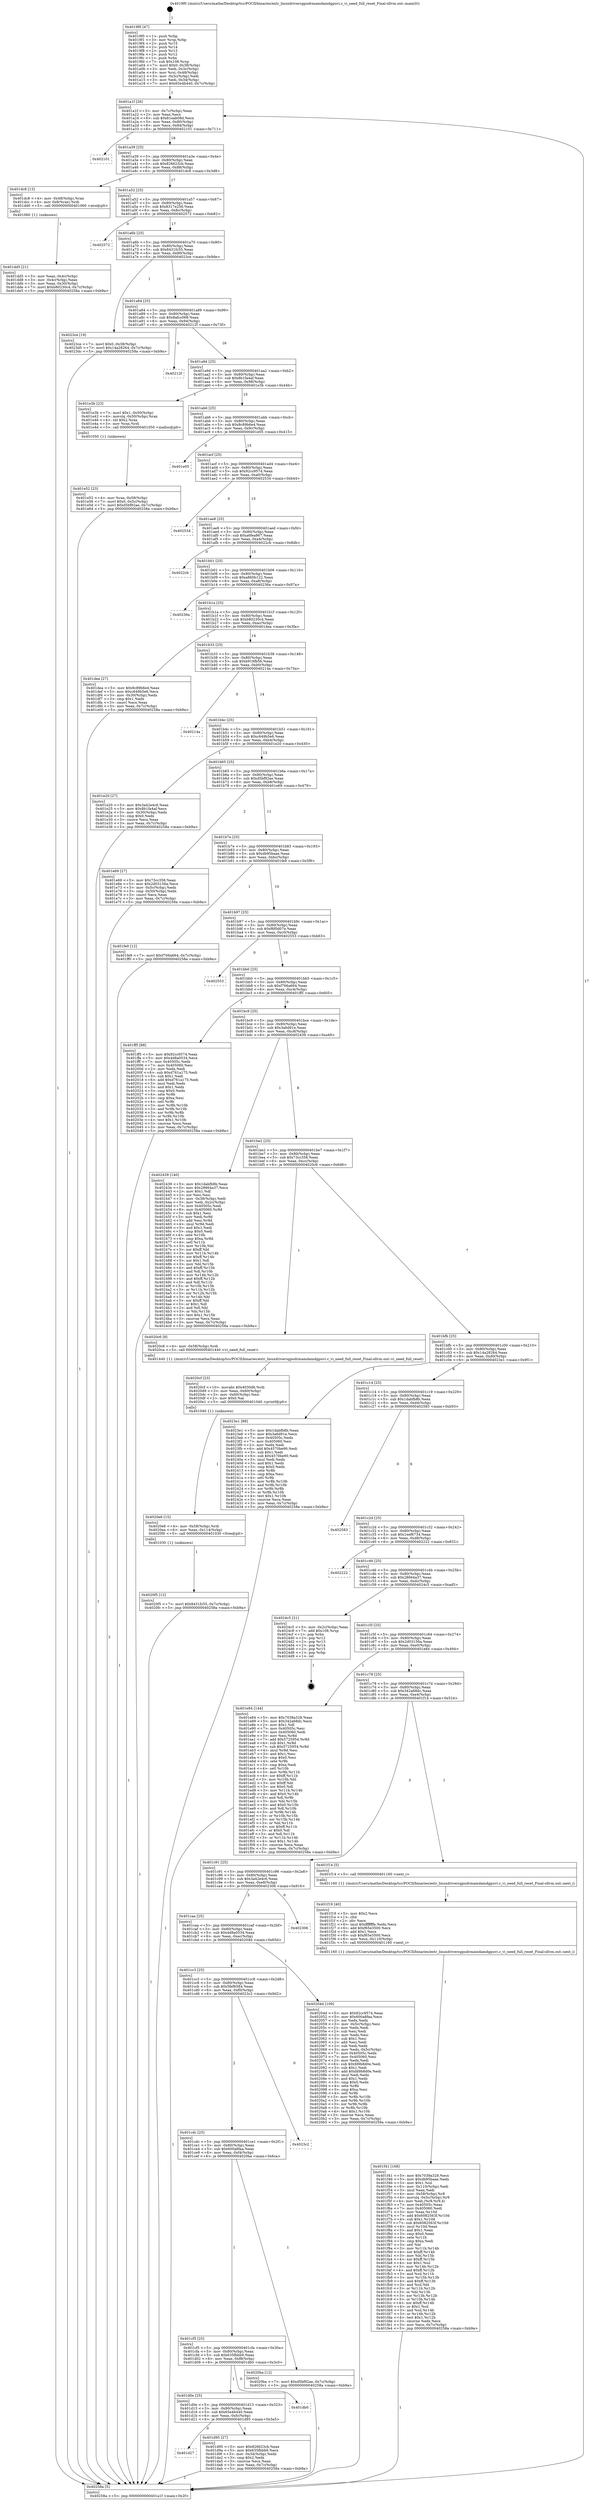 digraph "0x4019f0" {
  label = "0x4019f0 (/mnt/c/Users/mathe/Desktop/tcc/POCII/binaries/extr_linuxdriversgpudrmamdamdgpuvi.c_vi_need_full_reset_Final-ollvm.out::main(0))"
  labelloc = "t"
  node[shape=record]

  Entry [label="",width=0.3,height=0.3,shape=circle,fillcolor=black,style=filled]
  "0x401a1f" [label="{
     0x401a1f [26]\l
     | [instrs]\l
     &nbsp;&nbsp;0x401a1f \<+3\>: mov -0x7c(%rbp),%eax\l
     &nbsp;&nbsp;0x401a22 \<+2\>: mov %eax,%ecx\l
     &nbsp;&nbsp;0x401a24 \<+6\>: sub $0x81eab08d,%ecx\l
     &nbsp;&nbsp;0x401a2a \<+3\>: mov %eax,-0x80(%rbp)\l
     &nbsp;&nbsp;0x401a2d \<+6\>: mov %ecx,-0x84(%rbp)\l
     &nbsp;&nbsp;0x401a33 \<+6\>: je 0000000000402101 \<main+0x711\>\l
  }"]
  "0x402101" [label="{
     0x402101\l
  }", style=dashed]
  "0x401a39" [label="{
     0x401a39 [25]\l
     | [instrs]\l
     &nbsp;&nbsp;0x401a39 \<+5\>: jmp 0000000000401a3e \<main+0x4e\>\l
     &nbsp;&nbsp;0x401a3e \<+3\>: mov -0x80(%rbp),%eax\l
     &nbsp;&nbsp;0x401a41 \<+5\>: sub $0x826623cb,%eax\l
     &nbsp;&nbsp;0x401a46 \<+6\>: mov %eax,-0x88(%rbp)\l
     &nbsp;&nbsp;0x401a4c \<+6\>: je 0000000000401dc8 \<main+0x3d8\>\l
  }"]
  Exit [label="",width=0.3,height=0.3,shape=circle,fillcolor=black,style=filled,peripheries=2]
  "0x401dc8" [label="{
     0x401dc8 [13]\l
     | [instrs]\l
     &nbsp;&nbsp;0x401dc8 \<+4\>: mov -0x48(%rbp),%rax\l
     &nbsp;&nbsp;0x401dcc \<+4\>: mov 0x8(%rax),%rdi\l
     &nbsp;&nbsp;0x401dd0 \<+5\>: call 0000000000401060 \<atoi@plt\>\l
     | [calls]\l
     &nbsp;&nbsp;0x401060 \{1\} (unknown)\l
  }"]
  "0x401a52" [label="{
     0x401a52 [25]\l
     | [instrs]\l
     &nbsp;&nbsp;0x401a52 \<+5\>: jmp 0000000000401a57 \<main+0x67\>\l
     &nbsp;&nbsp;0x401a57 \<+3\>: mov -0x80(%rbp),%eax\l
     &nbsp;&nbsp;0x401a5a \<+5\>: sub $0x8317e256,%eax\l
     &nbsp;&nbsp;0x401a5f \<+6\>: mov %eax,-0x8c(%rbp)\l
     &nbsp;&nbsp;0x401a65 \<+6\>: je 0000000000402572 \<main+0xb82\>\l
  }"]
  "0x4020f5" [label="{
     0x4020f5 [12]\l
     | [instrs]\l
     &nbsp;&nbsp;0x4020f5 \<+7\>: movl $0x8431fc55,-0x7c(%rbp)\l
     &nbsp;&nbsp;0x4020fc \<+5\>: jmp 000000000040258a \<main+0xb9a\>\l
  }"]
  "0x402572" [label="{
     0x402572\l
  }", style=dashed]
  "0x401a6b" [label="{
     0x401a6b [25]\l
     | [instrs]\l
     &nbsp;&nbsp;0x401a6b \<+5\>: jmp 0000000000401a70 \<main+0x80\>\l
     &nbsp;&nbsp;0x401a70 \<+3\>: mov -0x80(%rbp),%eax\l
     &nbsp;&nbsp;0x401a73 \<+5\>: sub $0x8431fc55,%eax\l
     &nbsp;&nbsp;0x401a78 \<+6\>: mov %eax,-0x90(%rbp)\l
     &nbsp;&nbsp;0x401a7e \<+6\>: je 00000000004023ce \<main+0x9de\>\l
  }"]
  "0x4020e6" [label="{
     0x4020e6 [15]\l
     | [instrs]\l
     &nbsp;&nbsp;0x4020e6 \<+4\>: mov -0x58(%rbp),%rdi\l
     &nbsp;&nbsp;0x4020ea \<+6\>: mov %eax,-0x114(%rbp)\l
     &nbsp;&nbsp;0x4020f0 \<+5\>: call 0000000000401030 \<free@plt\>\l
     | [calls]\l
     &nbsp;&nbsp;0x401030 \{1\} (unknown)\l
  }"]
  "0x4023ce" [label="{
     0x4023ce [19]\l
     | [instrs]\l
     &nbsp;&nbsp;0x4023ce \<+7\>: movl $0x0,-0x38(%rbp)\l
     &nbsp;&nbsp;0x4023d5 \<+7\>: movl $0x14a28264,-0x7c(%rbp)\l
     &nbsp;&nbsp;0x4023dc \<+5\>: jmp 000000000040258a \<main+0xb9a\>\l
  }"]
  "0x401a84" [label="{
     0x401a84 [25]\l
     | [instrs]\l
     &nbsp;&nbsp;0x401a84 \<+5\>: jmp 0000000000401a89 \<main+0x99\>\l
     &nbsp;&nbsp;0x401a89 \<+3\>: mov -0x80(%rbp),%eax\l
     &nbsp;&nbsp;0x401a8c \<+5\>: sub $0x8afcc068,%eax\l
     &nbsp;&nbsp;0x401a91 \<+6\>: mov %eax,-0x94(%rbp)\l
     &nbsp;&nbsp;0x401a97 \<+6\>: je 000000000040212f \<main+0x73f\>\l
  }"]
  "0x4020cf" [label="{
     0x4020cf [23]\l
     | [instrs]\l
     &nbsp;&nbsp;0x4020cf \<+10\>: movabs $0x4030d6,%rdi\l
     &nbsp;&nbsp;0x4020d9 \<+3\>: mov %eax,-0x60(%rbp)\l
     &nbsp;&nbsp;0x4020dc \<+3\>: mov -0x60(%rbp),%esi\l
     &nbsp;&nbsp;0x4020df \<+2\>: mov $0x0,%al\l
     &nbsp;&nbsp;0x4020e1 \<+5\>: call 0000000000401040 \<printf@plt\>\l
     | [calls]\l
     &nbsp;&nbsp;0x401040 \{1\} (unknown)\l
  }"]
  "0x40212f" [label="{
     0x40212f\l
  }", style=dashed]
  "0x401a9d" [label="{
     0x401a9d [25]\l
     | [instrs]\l
     &nbsp;&nbsp;0x401a9d \<+5\>: jmp 0000000000401aa2 \<main+0xb2\>\l
     &nbsp;&nbsp;0x401aa2 \<+3\>: mov -0x80(%rbp),%eax\l
     &nbsp;&nbsp;0x401aa5 \<+5\>: sub $0x8b1fa4af,%eax\l
     &nbsp;&nbsp;0x401aaa \<+6\>: mov %eax,-0x98(%rbp)\l
     &nbsp;&nbsp;0x401ab0 \<+6\>: je 0000000000401e3b \<main+0x44b\>\l
  }"]
  "0x401f41" [label="{
     0x401f41 [168]\l
     | [instrs]\l
     &nbsp;&nbsp;0x401f41 \<+5\>: mov $0x7038a328,%ecx\l
     &nbsp;&nbsp;0x401f46 \<+5\>: mov $0xdb95baae,%edx\l
     &nbsp;&nbsp;0x401f4b \<+3\>: mov $0x1,%sil\l
     &nbsp;&nbsp;0x401f4e \<+6\>: mov -0x110(%rbp),%edi\l
     &nbsp;&nbsp;0x401f54 \<+3\>: imul %eax,%edi\l
     &nbsp;&nbsp;0x401f57 \<+4\>: mov -0x58(%rbp),%r8\l
     &nbsp;&nbsp;0x401f5b \<+4\>: movslq -0x5c(%rbp),%r9\l
     &nbsp;&nbsp;0x401f5f \<+4\>: mov %edi,(%r8,%r9,4)\l
     &nbsp;&nbsp;0x401f63 \<+7\>: mov 0x40505c,%eax\l
     &nbsp;&nbsp;0x401f6a \<+7\>: mov 0x405060,%edi\l
     &nbsp;&nbsp;0x401f71 \<+3\>: mov %eax,%r10d\l
     &nbsp;&nbsp;0x401f74 \<+7\>: add $0x6082563f,%r10d\l
     &nbsp;&nbsp;0x401f7b \<+4\>: sub $0x1,%r10d\l
     &nbsp;&nbsp;0x401f7f \<+7\>: sub $0x6082563f,%r10d\l
     &nbsp;&nbsp;0x401f86 \<+4\>: imul %r10d,%eax\l
     &nbsp;&nbsp;0x401f8a \<+3\>: and $0x1,%eax\l
     &nbsp;&nbsp;0x401f8d \<+3\>: cmp $0x0,%eax\l
     &nbsp;&nbsp;0x401f90 \<+4\>: sete %r11b\l
     &nbsp;&nbsp;0x401f94 \<+3\>: cmp $0xa,%edi\l
     &nbsp;&nbsp;0x401f97 \<+3\>: setl %bl\l
     &nbsp;&nbsp;0x401f9a \<+3\>: mov %r11b,%r14b\l
     &nbsp;&nbsp;0x401f9d \<+4\>: xor $0xff,%r14b\l
     &nbsp;&nbsp;0x401fa1 \<+3\>: mov %bl,%r15b\l
     &nbsp;&nbsp;0x401fa4 \<+4\>: xor $0xff,%r15b\l
     &nbsp;&nbsp;0x401fa8 \<+4\>: xor $0x1,%sil\l
     &nbsp;&nbsp;0x401fac \<+3\>: mov %r14b,%r12b\l
     &nbsp;&nbsp;0x401faf \<+4\>: and $0xff,%r12b\l
     &nbsp;&nbsp;0x401fb3 \<+3\>: and %sil,%r11b\l
     &nbsp;&nbsp;0x401fb6 \<+3\>: mov %r15b,%r13b\l
     &nbsp;&nbsp;0x401fb9 \<+4\>: and $0xff,%r13b\l
     &nbsp;&nbsp;0x401fbd \<+3\>: and %sil,%bl\l
     &nbsp;&nbsp;0x401fc0 \<+3\>: or %r11b,%r12b\l
     &nbsp;&nbsp;0x401fc3 \<+3\>: or %bl,%r13b\l
     &nbsp;&nbsp;0x401fc6 \<+3\>: xor %r13b,%r12b\l
     &nbsp;&nbsp;0x401fc9 \<+3\>: or %r15b,%r14b\l
     &nbsp;&nbsp;0x401fcc \<+4\>: xor $0xff,%r14b\l
     &nbsp;&nbsp;0x401fd0 \<+4\>: or $0x1,%sil\l
     &nbsp;&nbsp;0x401fd4 \<+3\>: and %sil,%r14b\l
     &nbsp;&nbsp;0x401fd7 \<+3\>: or %r14b,%r12b\l
     &nbsp;&nbsp;0x401fda \<+4\>: test $0x1,%r12b\l
     &nbsp;&nbsp;0x401fde \<+3\>: cmovne %edx,%ecx\l
     &nbsp;&nbsp;0x401fe1 \<+3\>: mov %ecx,-0x7c(%rbp)\l
     &nbsp;&nbsp;0x401fe4 \<+5\>: jmp 000000000040258a \<main+0xb9a\>\l
  }"]
  "0x401e3b" [label="{
     0x401e3b [23]\l
     | [instrs]\l
     &nbsp;&nbsp;0x401e3b \<+7\>: movl $0x1,-0x50(%rbp)\l
     &nbsp;&nbsp;0x401e42 \<+4\>: movslq -0x50(%rbp),%rax\l
     &nbsp;&nbsp;0x401e46 \<+4\>: shl $0x2,%rax\l
     &nbsp;&nbsp;0x401e4a \<+3\>: mov %rax,%rdi\l
     &nbsp;&nbsp;0x401e4d \<+5\>: call 0000000000401050 \<malloc@plt\>\l
     | [calls]\l
     &nbsp;&nbsp;0x401050 \{1\} (unknown)\l
  }"]
  "0x401ab6" [label="{
     0x401ab6 [25]\l
     | [instrs]\l
     &nbsp;&nbsp;0x401ab6 \<+5\>: jmp 0000000000401abb \<main+0xcb\>\l
     &nbsp;&nbsp;0x401abb \<+3\>: mov -0x80(%rbp),%eax\l
     &nbsp;&nbsp;0x401abe \<+5\>: sub $0x8c89b6e4,%eax\l
     &nbsp;&nbsp;0x401ac3 \<+6\>: mov %eax,-0x9c(%rbp)\l
     &nbsp;&nbsp;0x401ac9 \<+6\>: je 0000000000401e05 \<main+0x415\>\l
  }"]
  "0x401f19" [label="{
     0x401f19 [40]\l
     | [instrs]\l
     &nbsp;&nbsp;0x401f19 \<+5\>: mov $0x2,%ecx\l
     &nbsp;&nbsp;0x401f1e \<+1\>: cltd\l
     &nbsp;&nbsp;0x401f1f \<+2\>: idiv %ecx\l
     &nbsp;&nbsp;0x401f21 \<+6\>: imul $0xfffffffe,%edx,%ecx\l
     &nbsp;&nbsp;0x401f27 \<+6\>: add $0xf65e3500,%ecx\l
     &nbsp;&nbsp;0x401f2d \<+3\>: add $0x1,%ecx\l
     &nbsp;&nbsp;0x401f30 \<+6\>: sub $0xf65e3500,%ecx\l
     &nbsp;&nbsp;0x401f36 \<+6\>: mov %ecx,-0x110(%rbp)\l
     &nbsp;&nbsp;0x401f3c \<+5\>: call 0000000000401160 \<next_i\>\l
     | [calls]\l
     &nbsp;&nbsp;0x401160 \{1\} (/mnt/c/Users/mathe/Desktop/tcc/POCII/binaries/extr_linuxdriversgpudrmamdamdgpuvi.c_vi_need_full_reset_Final-ollvm.out::next_i)\l
  }"]
  "0x401e05" [label="{
     0x401e05\l
  }", style=dashed]
  "0x401acf" [label="{
     0x401acf [25]\l
     | [instrs]\l
     &nbsp;&nbsp;0x401acf \<+5\>: jmp 0000000000401ad4 \<main+0xe4\>\l
     &nbsp;&nbsp;0x401ad4 \<+3\>: mov -0x80(%rbp),%eax\l
     &nbsp;&nbsp;0x401ad7 \<+5\>: sub $0x92cc9574,%eax\l
     &nbsp;&nbsp;0x401adc \<+6\>: mov %eax,-0xa0(%rbp)\l
     &nbsp;&nbsp;0x401ae2 \<+6\>: je 0000000000402534 \<main+0xb44\>\l
  }"]
  "0x401e52" [label="{
     0x401e52 [23]\l
     | [instrs]\l
     &nbsp;&nbsp;0x401e52 \<+4\>: mov %rax,-0x58(%rbp)\l
     &nbsp;&nbsp;0x401e56 \<+7\>: movl $0x0,-0x5c(%rbp)\l
     &nbsp;&nbsp;0x401e5d \<+7\>: movl $0xd5bf92ae,-0x7c(%rbp)\l
     &nbsp;&nbsp;0x401e64 \<+5\>: jmp 000000000040258a \<main+0xb9a\>\l
  }"]
  "0x402534" [label="{
     0x402534\l
  }", style=dashed]
  "0x401ae8" [label="{
     0x401ae8 [25]\l
     | [instrs]\l
     &nbsp;&nbsp;0x401ae8 \<+5\>: jmp 0000000000401aed \<main+0xfd\>\l
     &nbsp;&nbsp;0x401aed \<+3\>: mov -0x80(%rbp),%eax\l
     &nbsp;&nbsp;0x401af0 \<+5\>: sub $0xa6fea867,%eax\l
     &nbsp;&nbsp;0x401af5 \<+6\>: mov %eax,-0xa4(%rbp)\l
     &nbsp;&nbsp;0x401afb \<+6\>: je 00000000004022cb \<main+0x8db\>\l
  }"]
  "0x401dd5" [label="{
     0x401dd5 [21]\l
     | [instrs]\l
     &nbsp;&nbsp;0x401dd5 \<+3\>: mov %eax,-0x4c(%rbp)\l
     &nbsp;&nbsp;0x401dd8 \<+3\>: mov -0x4c(%rbp),%eax\l
     &nbsp;&nbsp;0x401ddb \<+3\>: mov %eax,-0x30(%rbp)\l
     &nbsp;&nbsp;0x401dde \<+7\>: movl $0xb80230c4,-0x7c(%rbp)\l
     &nbsp;&nbsp;0x401de5 \<+5\>: jmp 000000000040258a \<main+0xb9a\>\l
  }"]
  "0x4022cb" [label="{
     0x4022cb\l
  }", style=dashed]
  "0x401b01" [label="{
     0x401b01 [25]\l
     | [instrs]\l
     &nbsp;&nbsp;0x401b01 \<+5\>: jmp 0000000000401b06 \<main+0x116\>\l
     &nbsp;&nbsp;0x401b06 \<+3\>: mov -0x80(%rbp),%eax\l
     &nbsp;&nbsp;0x401b09 \<+5\>: sub $0xa860b122,%eax\l
     &nbsp;&nbsp;0x401b0e \<+6\>: mov %eax,-0xa8(%rbp)\l
     &nbsp;&nbsp;0x401b14 \<+6\>: je 000000000040236a \<main+0x97a\>\l
  }"]
  "0x4019f0" [label="{
     0x4019f0 [47]\l
     | [instrs]\l
     &nbsp;&nbsp;0x4019f0 \<+1\>: push %rbp\l
     &nbsp;&nbsp;0x4019f1 \<+3\>: mov %rsp,%rbp\l
     &nbsp;&nbsp;0x4019f4 \<+2\>: push %r15\l
     &nbsp;&nbsp;0x4019f6 \<+2\>: push %r14\l
     &nbsp;&nbsp;0x4019f8 \<+2\>: push %r13\l
     &nbsp;&nbsp;0x4019fa \<+2\>: push %r12\l
     &nbsp;&nbsp;0x4019fc \<+1\>: push %rbx\l
     &nbsp;&nbsp;0x4019fd \<+7\>: sub $0x108,%rsp\l
     &nbsp;&nbsp;0x401a04 \<+7\>: movl $0x0,-0x38(%rbp)\l
     &nbsp;&nbsp;0x401a0b \<+3\>: mov %edi,-0x3c(%rbp)\l
     &nbsp;&nbsp;0x401a0e \<+4\>: mov %rsi,-0x48(%rbp)\l
     &nbsp;&nbsp;0x401a12 \<+3\>: mov -0x3c(%rbp),%edi\l
     &nbsp;&nbsp;0x401a15 \<+3\>: mov %edi,-0x34(%rbp)\l
     &nbsp;&nbsp;0x401a18 \<+7\>: movl $0x65e4b440,-0x7c(%rbp)\l
  }"]
  "0x40236a" [label="{
     0x40236a\l
  }", style=dashed]
  "0x401b1a" [label="{
     0x401b1a [25]\l
     | [instrs]\l
     &nbsp;&nbsp;0x401b1a \<+5\>: jmp 0000000000401b1f \<main+0x12f\>\l
     &nbsp;&nbsp;0x401b1f \<+3\>: mov -0x80(%rbp),%eax\l
     &nbsp;&nbsp;0x401b22 \<+5\>: sub $0xb80230c4,%eax\l
     &nbsp;&nbsp;0x401b27 \<+6\>: mov %eax,-0xac(%rbp)\l
     &nbsp;&nbsp;0x401b2d \<+6\>: je 0000000000401dea \<main+0x3fa\>\l
  }"]
  "0x40258a" [label="{
     0x40258a [5]\l
     | [instrs]\l
     &nbsp;&nbsp;0x40258a \<+5\>: jmp 0000000000401a1f \<main+0x2f\>\l
  }"]
  "0x401dea" [label="{
     0x401dea [27]\l
     | [instrs]\l
     &nbsp;&nbsp;0x401dea \<+5\>: mov $0x8c89b6e4,%eax\l
     &nbsp;&nbsp;0x401def \<+5\>: mov $0xc649b5e6,%ecx\l
     &nbsp;&nbsp;0x401df4 \<+3\>: mov -0x30(%rbp),%edx\l
     &nbsp;&nbsp;0x401df7 \<+3\>: cmp $0x1,%edx\l
     &nbsp;&nbsp;0x401dfa \<+3\>: cmovl %ecx,%eax\l
     &nbsp;&nbsp;0x401dfd \<+3\>: mov %eax,-0x7c(%rbp)\l
     &nbsp;&nbsp;0x401e00 \<+5\>: jmp 000000000040258a \<main+0xb9a\>\l
  }"]
  "0x401b33" [label="{
     0x401b33 [25]\l
     | [instrs]\l
     &nbsp;&nbsp;0x401b33 \<+5\>: jmp 0000000000401b38 \<main+0x148\>\l
     &nbsp;&nbsp;0x401b38 \<+3\>: mov -0x80(%rbp),%eax\l
     &nbsp;&nbsp;0x401b3b \<+5\>: sub $0xb919fb56,%eax\l
     &nbsp;&nbsp;0x401b40 \<+6\>: mov %eax,-0xb0(%rbp)\l
     &nbsp;&nbsp;0x401b46 \<+6\>: je 000000000040214a \<main+0x75a\>\l
  }"]
  "0x401d27" [label="{
     0x401d27\l
  }", style=dashed]
  "0x40214a" [label="{
     0x40214a\l
  }", style=dashed]
  "0x401b4c" [label="{
     0x401b4c [25]\l
     | [instrs]\l
     &nbsp;&nbsp;0x401b4c \<+5\>: jmp 0000000000401b51 \<main+0x161\>\l
     &nbsp;&nbsp;0x401b51 \<+3\>: mov -0x80(%rbp),%eax\l
     &nbsp;&nbsp;0x401b54 \<+5\>: sub $0xc649b5e6,%eax\l
     &nbsp;&nbsp;0x401b59 \<+6\>: mov %eax,-0xb4(%rbp)\l
     &nbsp;&nbsp;0x401b5f \<+6\>: je 0000000000401e20 \<main+0x430\>\l
  }"]
  "0x401d95" [label="{
     0x401d95 [27]\l
     | [instrs]\l
     &nbsp;&nbsp;0x401d95 \<+5\>: mov $0x826623cb,%eax\l
     &nbsp;&nbsp;0x401d9a \<+5\>: mov $0x635fbbb9,%ecx\l
     &nbsp;&nbsp;0x401d9f \<+3\>: mov -0x34(%rbp),%edx\l
     &nbsp;&nbsp;0x401da2 \<+3\>: cmp $0x2,%edx\l
     &nbsp;&nbsp;0x401da5 \<+3\>: cmovne %ecx,%eax\l
     &nbsp;&nbsp;0x401da8 \<+3\>: mov %eax,-0x7c(%rbp)\l
     &nbsp;&nbsp;0x401dab \<+5\>: jmp 000000000040258a \<main+0xb9a\>\l
  }"]
  "0x401e20" [label="{
     0x401e20 [27]\l
     | [instrs]\l
     &nbsp;&nbsp;0x401e20 \<+5\>: mov $0x3a42e4c6,%eax\l
     &nbsp;&nbsp;0x401e25 \<+5\>: mov $0x8b1fa4af,%ecx\l
     &nbsp;&nbsp;0x401e2a \<+3\>: mov -0x30(%rbp),%edx\l
     &nbsp;&nbsp;0x401e2d \<+3\>: cmp $0x0,%edx\l
     &nbsp;&nbsp;0x401e30 \<+3\>: cmove %ecx,%eax\l
     &nbsp;&nbsp;0x401e33 \<+3\>: mov %eax,-0x7c(%rbp)\l
     &nbsp;&nbsp;0x401e36 \<+5\>: jmp 000000000040258a \<main+0xb9a\>\l
  }"]
  "0x401b65" [label="{
     0x401b65 [25]\l
     | [instrs]\l
     &nbsp;&nbsp;0x401b65 \<+5\>: jmp 0000000000401b6a \<main+0x17a\>\l
     &nbsp;&nbsp;0x401b6a \<+3\>: mov -0x80(%rbp),%eax\l
     &nbsp;&nbsp;0x401b6d \<+5\>: sub $0xd5bf92ae,%eax\l
     &nbsp;&nbsp;0x401b72 \<+6\>: mov %eax,-0xb8(%rbp)\l
     &nbsp;&nbsp;0x401b78 \<+6\>: je 0000000000401e69 \<main+0x479\>\l
  }"]
  "0x401d0e" [label="{
     0x401d0e [25]\l
     | [instrs]\l
     &nbsp;&nbsp;0x401d0e \<+5\>: jmp 0000000000401d13 \<main+0x323\>\l
     &nbsp;&nbsp;0x401d13 \<+3\>: mov -0x80(%rbp),%eax\l
     &nbsp;&nbsp;0x401d16 \<+5\>: sub $0x65e4b440,%eax\l
     &nbsp;&nbsp;0x401d1b \<+6\>: mov %eax,-0xfc(%rbp)\l
     &nbsp;&nbsp;0x401d21 \<+6\>: je 0000000000401d95 \<main+0x3a5\>\l
  }"]
  "0x401e69" [label="{
     0x401e69 [27]\l
     | [instrs]\l
     &nbsp;&nbsp;0x401e69 \<+5\>: mov $0x73cc358,%eax\l
     &nbsp;&nbsp;0x401e6e \<+5\>: mov $0x2d03156a,%ecx\l
     &nbsp;&nbsp;0x401e73 \<+3\>: mov -0x5c(%rbp),%edx\l
     &nbsp;&nbsp;0x401e76 \<+3\>: cmp -0x50(%rbp),%edx\l
     &nbsp;&nbsp;0x401e79 \<+3\>: cmovl %ecx,%eax\l
     &nbsp;&nbsp;0x401e7c \<+3\>: mov %eax,-0x7c(%rbp)\l
     &nbsp;&nbsp;0x401e7f \<+5\>: jmp 000000000040258a \<main+0xb9a\>\l
  }"]
  "0x401b7e" [label="{
     0x401b7e [25]\l
     | [instrs]\l
     &nbsp;&nbsp;0x401b7e \<+5\>: jmp 0000000000401b83 \<main+0x193\>\l
     &nbsp;&nbsp;0x401b83 \<+3\>: mov -0x80(%rbp),%eax\l
     &nbsp;&nbsp;0x401b86 \<+5\>: sub $0xdb95baae,%eax\l
     &nbsp;&nbsp;0x401b8b \<+6\>: mov %eax,-0xbc(%rbp)\l
     &nbsp;&nbsp;0x401b91 \<+6\>: je 0000000000401fe9 \<main+0x5f9\>\l
  }"]
  "0x401db0" [label="{
     0x401db0\l
  }", style=dashed]
  "0x401fe9" [label="{
     0x401fe9 [12]\l
     | [instrs]\l
     &nbsp;&nbsp;0x401fe9 \<+7\>: movl $0xf766a664,-0x7c(%rbp)\l
     &nbsp;&nbsp;0x401ff0 \<+5\>: jmp 000000000040258a \<main+0xb9a\>\l
  }"]
  "0x401b97" [label="{
     0x401b97 [25]\l
     | [instrs]\l
     &nbsp;&nbsp;0x401b97 \<+5\>: jmp 0000000000401b9c \<main+0x1ac\>\l
     &nbsp;&nbsp;0x401b9c \<+3\>: mov -0x80(%rbp),%eax\l
     &nbsp;&nbsp;0x401b9f \<+5\>: sub $0xf6f0d07e,%eax\l
     &nbsp;&nbsp;0x401ba4 \<+6\>: mov %eax,-0xc0(%rbp)\l
     &nbsp;&nbsp;0x401baa \<+6\>: je 0000000000402553 \<main+0xb63\>\l
  }"]
  "0x401cf5" [label="{
     0x401cf5 [25]\l
     | [instrs]\l
     &nbsp;&nbsp;0x401cf5 \<+5\>: jmp 0000000000401cfa \<main+0x30a\>\l
     &nbsp;&nbsp;0x401cfa \<+3\>: mov -0x80(%rbp),%eax\l
     &nbsp;&nbsp;0x401cfd \<+5\>: sub $0x635fbbb9,%eax\l
     &nbsp;&nbsp;0x401d02 \<+6\>: mov %eax,-0xf8(%rbp)\l
     &nbsp;&nbsp;0x401d08 \<+6\>: je 0000000000401db0 \<main+0x3c0\>\l
  }"]
  "0x402553" [label="{
     0x402553\l
  }", style=dashed]
  "0x401bb0" [label="{
     0x401bb0 [25]\l
     | [instrs]\l
     &nbsp;&nbsp;0x401bb0 \<+5\>: jmp 0000000000401bb5 \<main+0x1c5\>\l
     &nbsp;&nbsp;0x401bb5 \<+3\>: mov -0x80(%rbp),%eax\l
     &nbsp;&nbsp;0x401bb8 \<+5\>: sub $0xf766a664,%eax\l
     &nbsp;&nbsp;0x401bbd \<+6\>: mov %eax,-0xc4(%rbp)\l
     &nbsp;&nbsp;0x401bc3 \<+6\>: je 0000000000401ff5 \<main+0x605\>\l
  }"]
  "0x4020ba" [label="{
     0x4020ba [12]\l
     | [instrs]\l
     &nbsp;&nbsp;0x4020ba \<+7\>: movl $0xd5bf92ae,-0x7c(%rbp)\l
     &nbsp;&nbsp;0x4020c1 \<+5\>: jmp 000000000040258a \<main+0xb9a\>\l
  }"]
  "0x401ff5" [label="{
     0x401ff5 [88]\l
     | [instrs]\l
     &nbsp;&nbsp;0x401ff5 \<+5\>: mov $0x92cc9574,%eax\l
     &nbsp;&nbsp;0x401ffa \<+5\>: mov $0x4d8a0534,%ecx\l
     &nbsp;&nbsp;0x401fff \<+7\>: mov 0x40505c,%edx\l
     &nbsp;&nbsp;0x402006 \<+7\>: mov 0x405060,%esi\l
     &nbsp;&nbsp;0x40200d \<+2\>: mov %edx,%edi\l
     &nbsp;&nbsp;0x40200f \<+6\>: sub $0xd761a175,%edi\l
     &nbsp;&nbsp;0x402015 \<+3\>: sub $0x1,%edi\l
     &nbsp;&nbsp;0x402018 \<+6\>: add $0xd761a175,%edi\l
     &nbsp;&nbsp;0x40201e \<+3\>: imul %edi,%edx\l
     &nbsp;&nbsp;0x402021 \<+3\>: and $0x1,%edx\l
     &nbsp;&nbsp;0x402024 \<+3\>: cmp $0x0,%edx\l
     &nbsp;&nbsp;0x402027 \<+4\>: sete %r8b\l
     &nbsp;&nbsp;0x40202b \<+3\>: cmp $0xa,%esi\l
     &nbsp;&nbsp;0x40202e \<+4\>: setl %r9b\l
     &nbsp;&nbsp;0x402032 \<+3\>: mov %r8b,%r10b\l
     &nbsp;&nbsp;0x402035 \<+3\>: and %r9b,%r10b\l
     &nbsp;&nbsp;0x402038 \<+3\>: xor %r9b,%r8b\l
     &nbsp;&nbsp;0x40203b \<+3\>: or %r8b,%r10b\l
     &nbsp;&nbsp;0x40203e \<+4\>: test $0x1,%r10b\l
     &nbsp;&nbsp;0x402042 \<+3\>: cmovne %ecx,%eax\l
     &nbsp;&nbsp;0x402045 \<+3\>: mov %eax,-0x7c(%rbp)\l
     &nbsp;&nbsp;0x402048 \<+5\>: jmp 000000000040258a \<main+0xb9a\>\l
  }"]
  "0x401bc9" [label="{
     0x401bc9 [25]\l
     | [instrs]\l
     &nbsp;&nbsp;0x401bc9 \<+5\>: jmp 0000000000401bce \<main+0x1de\>\l
     &nbsp;&nbsp;0x401bce \<+3\>: mov -0x80(%rbp),%eax\l
     &nbsp;&nbsp;0x401bd1 \<+5\>: sub $0x3a6d91e,%eax\l
     &nbsp;&nbsp;0x401bd6 \<+6\>: mov %eax,-0xc8(%rbp)\l
     &nbsp;&nbsp;0x401bdc \<+6\>: je 0000000000402439 \<main+0xa49\>\l
  }"]
  "0x401cdc" [label="{
     0x401cdc [25]\l
     | [instrs]\l
     &nbsp;&nbsp;0x401cdc \<+5\>: jmp 0000000000401ce1 \<main+0x2f1\>\l
     &nbsp;&nbsp;0x401ce1 \<+3\>: mov -0x80(%rbp),%eax\l
     &nbsp;&nbsp;0x401ce4 \<+5\>: sub $0x600a8faa,%eax\l
     &nbsp;&nbsp;0x401ce9 \<+6\>: mov %eax,-0xf4(%rbp)\l
     &nbsp;&nbsp;0x401cef \<+6\>: je 00000000004020ba \<main+0x6ca\>\l
  }"]
  "0x402439" [label="{
     0x402439 [140]\l
     | [instrs]\l
     &nbsp;&nbsp;0x402439 \<+5\>: mov $0x1dabfb8b,%eax\l
     &nbsp;&nbsp;0x40243e \<+5\>: mov $0x28664a37,%ecx\l
     &nbsp;&nbsp;0x402443 \<+2\>: mov $0x1,%dl\l
     &nbsp;&nbsp;0x402445 \<+2\>: xor %esi,%esi\l
     &nbsp;&nbsp;0x402447 \<+3\>: mov -0x38(%rbp),%edi\l
     &nbsp;&nbsp;0x40244a \<+3\>: mov %edi,-0x2c(%rbp)\l
     &nbsp;&nbsp;0x40244d \<+7\>: mov 0x40505c,%edi\l
     &nbsp;&nbsp;0x402454 \<+8\>: mov 0x405060,%r8d\l
     &nbsp;&nbsp;0x40245c \<+3\>: sub $0x1,%esi\l
     &nbsp;&nbsp;0x40245f \<+3\>: mov %edi,%r9d\l
     &nbsp;&nbsp;0x402462 \<+3\>: add %esi,%r9d\l
     &nbsp;&nbsp;0x402465 \<+4\>: imul %r9d,%edi\l
     &nbsp;&nbsp;0x402469 \<+3\>: and $0x1,%edi\l
     &nbsp;&nbsp;0x40246c \<+3\>: cmp $0x0,%edi\l
     &nbsp;&nbsp;0x40246f \<+4\>: sete %r10b\l
     &nbsp;&nbsp;0x402473 \<+4\>: cmp $0xa,%r8d\l
     &nbsp;&nbsp;0x402477 \<+4\>: setl %r11b\l
     &nbsp;&nbsp;0x40247b \<+3\>: mov %r10b,%bl\l
     &nbsp;&nbsp;0x40247e \<+3\>: xor $0xff,%bl\l
     &nbsp;&nbsp;0x402481 \<+3\>: mov %r11b,%r14b\l
     &nbsp;&nbsp;0x402484 \<+4\>: xor $0xff,%r14b\l
     &nbsp;&nbsp;0x402488 \<+3\>: xor $0x1,%dl\l
     &nbsp;&nbsp;0x40248b \<+3\>: mov %bl,%r15b\l
     &nbsp;&nbsp;0x40248e \<+4\>: and $0xff,%r15b\l
     &nbsp;&nbsp;0x402492 \<+3\>: and %dl,%r10b\l
     &nbsp;&nbsp;0x402495 \<+3\>: mov %r14b,%r12b\l
     &nbsp;&nbsp;0x402498 \<+4\>: and $0xff,%r12b\l
     &nbsp;&nbsp;0x40249c \<+3\>: and %dl,%r11b\l
     &nbsp;&nbsp;0x40249f \<+3\>: or %r10b,%r15b\l
     &nbsp;&nbsp;0x4024a2 \<+3\>: or %r11b,%r12b\l
     &nbsp;&nbsp;0x4024a5 \<+3\>: xor %r12b,%r15b\l
     &nbsp;&nbsp;0x4024a8 \<+3\>: or %r14b,%bl\l
     &nbsp;&nbsp;0x4024ab \<+3\>: xor $0xff,%bl\l
     &nbsp;&nbsp;0x4024ae \<+3\>: or $0x1,%dl\l
     &nbsp;&nbsp;0x4024b1 \<+2\>: and %dl,%bl\l
     &nbsp;&nbsp;0x4024b3 \<+3\>: or %bl,%r15b\l
     &nbsp;&nbsp;0x4024b6 \<+4\>: test $0x1,%r15b\l
     &nbsp;&nbsp;0x4024ba \<+3\>: cmovne %ecx,%eax\l
     &nbsp;&nbsp;0x4024bd \<+3\>: mov %eax,-0x7c(%rbp)\l
     &nbsp;&nbsp;0x4024c0 \<+5\>: jmp 000000000040258a \<main+0xb9a\>\l
  }"]
  "0x401be2" [label="{
     0x401be2 [25]\l
     | [instrs]\l
     &nbsp;&nbsp;0x401be2 \<+5\>: jmp 0000000000401be7 \<main+0x1f7\>\l
     &nbsp;&nbsp;0x401be7 \<+3\>: mov -0x80(%rbp),%eax\l
     &nbsp;&nbsp;0x401bea \<+5\>: sub $0x73cc358,%eax\l
     &nbsp;&nbsp;0x401bef \<+6\>: mov %eax,-0xcc(%rbp)\l
     &nbsp;&nbsp;0x401bf5 \<+6\>: je 00000000004020c6 \<main+0x6d6\>\l
  }"]
  "0x4023c2" [label="{
     0x4023c2\l
  }", style=dashed]
  "0x4020c6" [label="{
     0x4020c6 [9]\l
     | [instrs]\l
     &nbsp;&nbsp;0x4020c6 \<+4\>: mov -0x58(%rbp),%rdi\l
     &nbsp;&nbsp;0x4020ca \<+5\>: call 0000000000401440 \<vi_need_full_reset\>\l
     | [calls]\l
     &nbsp;&nbsp;0x401440 \{1\} (/mnt/c/Users/mathe/Desktop/tcc/POCII/binaries/extr_linuxdriversgpudrmamdamdgpuvi.c_vi_need_full_reset_Final-ollvm.out::vi_need_full_reset)\l
  }"]
  "0x401bfb" [label="{
     0x401bfb [25]\l
     | [instrs]\l
     &nbsp;&nbsp;0x401bfb \<+5\>: jmp 0000000000401c00 \<main+0x210\>\l
     &nbsp;&nbsp;0x401c00 \<+3\>: mov -0x80(%rbp),%eax\l
     &nbsp;&nbsp;0x401c03 \<+5\>: sub $0x14a28264,%eax\l
     &nbsp;&nbsp;0x401c08 \<+6\>: mov %eax,-0xd0(%rbp)\l
     &nbsp;&nbsp;0x401c0e \<+6\>: je 00000000004023e1 \<main+0x9f1\>\l
  }"]
  "0x401cc3" [label="{
     0x401cc3 [25]\l
     | [instrs]\l
     &nbsp;&nbsp;0x401cc3 \<+5\>: jmp 0000000000401cc8 \<main+0x2d8\>\l
     &nbsp;&nbsp;0x401cc8 \<+3\>: mov -0x80(%rbp),%eax\l
     &nbsp;&nbsp;0x401ccb \<+5\>: sub $0x5fef6584,%eax\l
     &nbsp;&nbsp;0x401cd0 \<+6\>: mov %eax,-0xf0(%rbp)\l
     &nbsp;&nbsp;0x401cd6 \<+6\>: je 00000000004023c2 \<main+0x9d2\>\l
  }"]
  "0x4023e1" [label="{
     0x4023e1 [88]\l
     | [instrs]\l
     &nbsp;&nbsp;0x4023e1 \<+5\>: mov $0x1dabfb8b,%eax\l
     &nbsp;&nbsp;0x4023e6 \<+5\>: mov $0x3a6d91e,%ecx\l
     &nbsp;&nbsp;0x4023eb \<+7\>: mov 0x40505c,%edx\l
     &nbsp;&nbsp;0x4023f2 \<+7\>: mov 0x405060,%esi\l
     &nbsp;&nbsp;0x4023f9 \<+2\>: mov %edx,%edi\l
     &nbsp;&nbsp;0x4023fb \<+6\>: add $0x4570be90,%edi\l
     &nbsp;&nbsp;0x402401 \<+3\>: sub $0x1,%edi\l
     &nbsp;&nbsp;0x402404 \<+6\>: sub $0x4570be90,%edi\l
     &nbsp;&nbsp;0x40240a \<+3\>: imul %edi,%edx\l
     &nbsp;&nbsp;0x40240d \<+3\>: and $0x1,%edx\l
     &nbsp;&nbsp;0x402410 \<+3\>: cmp $0x0,%edx\l
     &nbsp;&nbsp;0x402413 \<+4\>: sete %r8b\l
     &nbsp;&nbsp;0x402417 \<+3\>: cmp $0xa,%esi\l
     &nbsp;&nbsp;0x40241a \<+4\>: setl %r9b\l
     &nbsp;&nbsp;0x40241e \<+3\>: mov %r8b,%r10b\l
     &nbsp;&nbsp;0x402421 \<+3\>: and %r9b,%r10b\l
     &nbsp;&nbsp;0x402424 \<+3\>: xor %r9b,%r8b\l
     &nbsp;&nbsp;0x402427 \<+3\>: or %r8b,%r10b\l
     &nbsp;&nbsp;0x40242a \<+4\>: test $0x1,%r10b\l
     &nbsp;&nbsp;0x40242e \<+3\>: cmovne %ecx,%eax\l
     &nbsp;&nbsp;0x402431 \<+3\>: mov %eax,-0x7c(%rbp)\l
     &nbsp;&nbsp;0x402434 \<+5\>: jmp 000000000040258a \<main+0xb9a\>\l
  }"]
  "0x401c14" [label="{
     0x401c14 [25]\l
     | [instrs]\l
     &nbsp;&nbsp;0x401c14 \<+5\>: jmp 0000000000401c19 \<main+0x229\>\l
     &nbsp;&nbsp;0x401c19 \<+3\>: mov -0x80(%rbp),%eax\l
     &nbsp;&nbsp;0x401c1c \<+5\>: sub $0x1dabfb8b,%eax\l
     &nbsp;&nbsp;0x401c21 \<+6\>: mov %eax,-0xd4(%rbp)\l
     &nbsp;&nbsp;0x401c27 \<+6\>: je 0000000000402583 \<main+0xb93\>\l
  }"]
  "0x40204d" [label="{
     0x40204d [109]\l
     | [instrs]\l
     &nbsp;&nbsp;0x40204d \<+5\>: mov $0x92cc9574,%eax\l
     &nbsp;&nbsp;0x402052 \<+5\>: mov $0x600a8faa,%ecx\l
     &nbsp;&nbsp;0x402057 \<+2\>: xor %edx,%edx\l
     &nbsp;&nbsp;0x402059 \<+3\>: mov -0x5c(%rbp),%esi\l
     &nbsp;&nbsp;0x40205c \<+2\>: mov %edx,%edi\l
     &nbsp;&nbsp;0x40205e \<+2\>: sub %esi,%edi\l
     &nbsp;&nbsp;0x402060 \<+2\>: mov %edx,%esi\l
     &nbsp;&nbsp;0x402062 \<+3\>: sub $0x1,%esi\l
     &nbsp;&nbsp;0x402065 \<+2\>: add %esi,%edi\l
     &nbsp;&nbsp;0x402067 \<+2\>: sub %edi,%edx\l
     &nbsp;&nbsp;0x402069 \<+3\>: mov %edx,-0x5c(%rbp)\l
     &nbsp;&nbsp;0x40206c \<+7\>: mov 0x40505c,%edx\l
     &nbsp;&nbsp;0x402073 \<+7\>: mov 0x405060,%esi\l
     &nbsp;&nbsp;0x40207a \<+2\>: mov %edx,%edi\l
     &nbsp;&nbsp;0x40207c \<+6\>: sub $0xfd9b8d0e,%edi\l
     &nbsp;&nbsp;0x402082 \<+3\>: sub $0x1,%edi\l
     &nbsp;&nbsp;0x402085 \<+6\>: add $0xfd9b8d0e,%edi\l
     &nbsp;&nbsp;0x40208b \<+3\>: imul %edi,%edx\l
     &nbsp;&nbsp;0x40208e \<+3\>: and $0x1,%edx\l
     &nbsp;&nbsp;0x402091 \<+3\>: cmp $0x0,%edx\l
     &nbsp;&nbsp;0x402094 \<+4\>: sete %r8b\l
     &nbsp;&nbsp;0x402098 \<+3\>: cmp $0xa,%esi\l
     &nbsp;&nbsp;0x40209b \<+4\>: setl %r9b\l
     &nbsp;&nbsp;0x40209f \<+3\>: mov %r8b,%r10b\l
     &nbsp;&nbsp;0x4020a2 \<+3\>: and %r9b,%r10b\l
     &nbsp;&nbsp;0x4020a5 \<+3\>: xor %r9b,%r8b\l
     &nbsp;&nbsp;0x4020a8 \<+3\>: or %r8b,%r10b\l
     &nbsp;&nbsp;0x4020ab \<+4\>: test $0x1,%r10b\l
     &nbsp;&nbsp;0x4020af \<+3\>: cmovne %ecx,%eax\l
     &nbsp;&nbsp;0x4020b2 \<+3\>: mov %eax,-0x7c(%rbp)\l
     &nbsp;&nbsp;0x4020b5 \<+5\>: jmp 000000000040258a \<main+0xb9a\>\l
  }"]
  "0x402583" [label="{
     0x402583\l
  }", style=dashed]
  "0x401c2d" [label="{
     0x401c2d [25]\l
     | [instrs]\l
     &nbsp;&nbsp;0x401c2d \<+5\>: jmp 0000000000401c32 \<main+0x242\>\l
     &nbsp;&nbsp;0x401c32 \<+3\>: mov -0x80(%rbp),%eax\l
     &nbsp;&nbsp;0x401c35 \<+5\>: sub $0x1eef6734,%eax\l
     &nbsp;&nbsp;0x401c3a \<+6\>: mov %eax,-0xd8(%rbp)\l
     &nbsp;&nbsp;0x401c40 \<+6\>: je 0000000000402222 \<main+0x832\>\l
  }"]
  "0x401caa" [label="{
     0x401caa [25]\l
     | [instrs]\l
     &nbsp;&nbsp;0x401caa \<+5\>: jmp 0000000000401caf \<main+0x2bf\>\l
     &nbsp;&nbsp;0x401caf \<+3\>: mov -0x80(%rbp),%eax\l
     &nbsp;&nbsp;0x401cb2 \<+5\>: sub $0x4d8a0534,%eax\l
     &nbsp;&nbsp;0x401cb7 \<+6\>: mov %eax,-0xec(%rbp)\l
     &nbsp;&nbsp;0x401cbd \<+6\>: je 000000000040204d \<main+0x65d\>\l
  }"]
  "0x402222" [label="{
     0x402222\l
  }", style=dashed]
  "0x401c46" [label="{
     0x401c46 [25]\l
     | [instrs]\l
     &nbsp;&nbsp;0x401c46 \<+5\>: jmp 0000000000401c4b \<main+0x25b\>\l
     &nbsp;&nbsp;0x401c4b \<+3\>: mov -0x80(%rbp),%eax\l
     &nbsp;&nbsp;0x401c4e \<+5\>: sub $0x28664a37,%eax\l
     &nbsp;&nbsp;0x401c53 \<+6\>: mov %eax,-0xdc(%rbp)\l
     &nbsp;&nbsp;0x401c59 \<+6\>: je 00000000004024c5 \<main+0xad5\>\l
  }"]
  "0x402306" [label="{
     0x402306\l
  }", style=dashed]
  "0x4024c5" [label="{
     0x4024c5 [21]\l
     | [instrs]\l
     &nbsp;&nbsp;0x4024c5 \<+3\>: mov -0x2c(%rbp),%eax\l
     &nbsp;&nbsp;0x4024c8 \<+7\>: add $0x108,%rsp\l
     &nbsp;&nbsp;0x4024cf \<+1\>: pop %rbx\l
     &nbsp;&nbsp;0x4024d0 \<+2\>: pop %r12\l
     &nbsp;&nbsp;0x4024d2 \<+2\>: pop %r13\l
     &nbsp;&nbsp;0x4024d4 \<+2\>: pop %r14\l
     &nbsp;&nbsp;0x4024d6 \<+2\>: pop %r15\l
     &nbsp;&nbsp;0x4024d8 \<+1\>: pop %rbp\l
     &nbsp;&nbsp;0x4024d9 \<+1\>: ret\l
  }"]
  "0x401c5f" [label="{
     0x401c5f [25]\l
     | [instrs]\l
     &nbsp;&nbsp;0x401c5f \<+5\>: jmp 0000000000401c64 \<main+0x274\>\l
     &nbsp;&nbsp;0x401c64 \<+3\>: mov -0x80(%rbp),%eax\l
     &nbsp;&nbsp;0x401c67 \<+5\>: sub $0x2d03156a,%eax\l
     &nbsp;&nbsp;0x401c6c \<+6\>: mov %eax,-0xe0(%rbp)\l
     &nbsp;&nbsp;0x401c72 \<+6\>: je 0000000000401e84 \<main+0x494\>\l
  }"]
  "0x401c91" [label="{
     0x401c91 [25]\l
     | [instrs]\l
     &nbsp;&nbsp;0x401c91 \<+5\>: jmp 0000000000401c96 \<main+0x2a6\>\l
     &nbsp;&nbsp;0x401c96 \<+3\>: mov -0x80(%rbp),%eax\l
     &nbsp;&nbsp;0x401c99 \<+5\>: sub $0x3a42e4c6,%eax\l
     &nbsp;&nbsp;0x401c9e \<+6\>: mov %eax,-0xe8(%rbp)\l
     &nbsp;&nbsp;0x401ca4 \<+6\>: je 0000000000402306 \<main+0x916\>\l
  }"]
  "0x401e84" [label="{
     0x401e84 [144]\l
     | [instrs]\l
     &nbsp;&nbsp;0x401e84 \<+5\>: mov $0x7038a328,%eax\l
     &nbsp;&nbsp;0x401e89 \<+5\>: mov $0x342a68dc,%ecx\l
     &nbsp;&nbsp;0x401e8e \<+2\>: mov $0x1,%dl\l
     &nbsp;&nbsp;0x401e90 \<+7\>: mov 0x40505c,%esi\l
     &nbsp;&nbsp;0x401e97 \<+7\>: mov 0x405060,%edi\l
     &nbsp;&nbsp;0x401e9e \<+3\>: mov %esi,%r8d\l
     &nbsp;&nbsp;0x401ea1 \<+7\>: add $0x5725954,%r8d\l
     &nbsp;&nbsp;0x401ea8 \<+4\>: sub $0x1,%r8d\l
     &nbsp;&nbsp;0x401eac \<+7\>: sub $0x5725954,%r8d\l
     &nbsp;&nbsp;0x401eb3 \<+4\>: imul %r8d,%esi\l
     &nbsp;&nbsp;0x401eb7 \<+3\>: and $0x1,%esi\l
     &nbsp;&nbsp;0x401eba \<+3\>: cmp $0x0,%esi\l
     &nbsp;&nbsp;0x401ebd \<+4\>: sete %r9b\l
     &nbsp;&nbsp;0x401ec1 \<+3\>: cmp $0xa,%edi\l
     &nbsp;&nbsp;0x401ec4 \<+4\>: setl %r10b\l
     &nbsp;&nbsp;0x401ec8 \<+3\>: mov %r9b,%r11b\l
     &nbsp;&nbsp;0x401ecb \<+4\>: xor $0xff,%r11b\l
     &nbsp;&nbsp;0x401ecf \<+3\>: mov %r10b,%bl\l
     &nbsp;&nbsp;0x401ed2 \<+3\>: xor $0xff,%bl\l
     &nbsp;&nbsp;0x401ed5 \<+3\>: xor $0x0,%dl\l
     &nbsp;&nbsp;0x401ed8 \<+3\>: mov %r11b,%r14b\l
     &nbsp;&nbsp;0x401edb \<+4\>: and $0x0,%r14b\l
     &nbsp;&nbsp;0x401edf \<+3\>: and %dl,%r9b\l
     &nbsp;&nbsp;0x401ee2 \<+3\>: mov %bl,%r15b\l
     &nbsp;&nbsp;0x401ee5 \<+4\>: and $0x0,%r15b\l
     &nbsp;&nbsp;0x401ee9 \<+3\>: and %dl,%r10b\l
     &nbsp;&nbsp;0x401eec \<+3\>: or %r9b,%r14b\l
     &nbsp;&nbsp;0x401eef \<+3\>: or %r10b,%r15b\l
     &nbsp;&nbsp;0x401ef2 \<+3\>: xor %r15b,%r14b\l
     &nbsp;&nbsp;0x401ef5 \<+3\>: or %bl,%r11b\l
     &nbsp;&nbsp;0x401ef8 \<+4\>: xor $0xff,%r11b\l
     &nbsp;&nbsp;0x401efc \<+3\>: or $0x0,%dl\l
     &nbsp;&nbsp;0x401eff \<+3\>: and %dl,%r11b\l
     &nbsp;&nbsp;0x401f02 \<+3\>: or %r11b,%r14b\l
     &nbsp;&nbsp;0x401f05 \<+4\>: test $0x1,%r14b\l
     &nbsp;&nbsp;0x401f09 \<+3\>: cmovne %ecx,%eax\l
     &nbsp;&nbsp;0x401f0c \<+3\>: mov %eax,-0x7c(%rbp)\l
     &nbsp;&nbsp;0x401f0f \<+5\>: jmp 000000000040258a \<main+0xb9a\>\l
  }"]
  "0x401c78" [label="{
     0x401c78 [25]\l
     | [instrs]\l
     &nbsp;&nbsp;0x401c78 \<+5\>: jmp 0000000000401c7d \<main+0x28d\>\l
     &nbsp;&nbsp;0x401c7d \<+3\>: mov -0x80(%rbp),%eax\l
     &nbsp;&nbsp;0x401c80 \<+5\>: sub $0x342a68dc,%eax\l
     &nbsp;&nbsp;0x401c85 \<+6\>: mov %eax,-0xe4(%rbp)\l
     &nbsp;&nbsp;0x401c8b \<+6\>: je 0000000000401f14 \<main+0x524\>\l
  }"]
  "0x401f14" [label="{
     0x401f14 [5]\l
     | [instrs]\l
     &nbsp;&nbsp;0x401f14 \<+5\>: call 0000000000401160 \<next_i\>\l
     | [calls]\l
     &nbsp;&nbsp;0x401160 \{1\} (/mnt/c/Users/mathe/Desktop/tcc/POCII/binaries/extr_linuxdriversgpudrmamdamdgpuvi.c_vi_need_full_reset_Final-ollvm.out::next_i)\l
  }"]
  Entry -> "0x4019f0" [label=" 1"]
  "0x401a1f" -> "0x402101" [label=" 0"]
  "0x401a1f" -> "0x401a39" [label=" 18"]
  "0x4024c5" -> Exit [label=" 1"]
  "0x401a39" -> "0x401dc8" [label=" 1"]
  "0x401a39" -> "0x401a52" [label=" 17"]
  "0x402439" -> "0x40258a" [label=" 1"]
  "0x401a52" -> "0x402572" [label=" 0"]
  "0x401a52" -> "0x401a6b" [label=" 17"]
  "0x4023e1" -> "0x40258a" [label=" 1"]
  "0x401a6b" -> "0x4023ce" [label=" 1"]
  "0x401a6b" -> "0x401a84" [label=" 16"]
  "0x4023ce" -> "0x40258a" [label=" 1"]
  "0x401a84" -> "0x40212f" [label=" 0"]
  "0x401a84" -> "0x401a9d" [label=" 16"]
  "0x4020f5" -> "0x40258a" [label=" 1"]
  "0x401a9d" -> "0x401e3b" [label=" 1"]
  "0x401a9d" -> "0x401ab6" [label=" 15"]
  "0x4020e6" -> "0x4020f5" [label=" 1"]
  "0x401ab6" -> "0x401e05" [label=" 0"]
  "0x401ab6" -> "0x401acf" [label=" 15"]
  "0x4020cf" -> "0x4020e6" [label=" 1"]
  "0x401acf" -> "0x402534" [label=" 0"]
  "0x401acf" -> "0x401ae8" [label=" 15"]
  "0x4020c6" -> "0x4020cf" [label=" 1"]
  "0x401ae8" -> "0x4022cb" [label=" 0"]
  "0x401ae8" -> "0x401b01" [label=" 15"]
  "0x4020ba" -> "0x40258a" [label=" 1"]
  "0x401b01" -> "0x40236a" [label=" 0"]
  "0x401b01" -> "0x401b1a" [label=" 15"]
  "0x40204d" -> "0x40258a" [label=" 1"]
  "0x401b1a" -> "0x401dea" [label=" 1"]
  "0x401b1a" -> "0x401b33" [label=" 14"]
  "0x401ff5" -> "0x40258a" [label=" 1"]
  "0x401b33" -> "0x40214a" [label=" 0"]
  "0x401b33" -> "0x401b4c" [label=" 14"]
  "0x401fe9" -> "0x40258a" [label=" 1"]
  "0x401b4c" -> "0x401e20" [label=" 1"]
  "0x401b4c" -> "0x401b65" [label=" 13"]
  "0x401f41" -> "0x40258a" [label=" 1"]
  "0x401b65" -> "0x401e69" [label=" 2"]
  "0x401b65" -> "0x401b7e" [label=" 11"]
  "0x401f14" -> "0x401f19" [label=" 1"]
  "0x401b7e" -> "0x401fe9" [label=" 1"]
  "0x401b7e" -> "0x401b97" [label=" 10"]
  "0x401e84" -> "0x40258a" [label=" 1"]
  "0x401b97" -> "0x402553" [label=" 0"]
  "0x401b97" -> "0x401bb0" [label=" 10"]
  "0x401e52" -> "0x40258a" [label=" 1"]
  "0x401bb0" -> "0x401ff5" [label=" 1"]
  "0x401bb0" -> "0x401bc9" [label=" 9"]
  "0x401e3b" -> "0x401e52" [label=" 1"]
  "0x401bc9" -> "0x402439" [label=" 1"]
  "0x401bc9" -> "0x401be2" [label=" 8"]
  "0x401dea" -> "0x40258a" [label=" 1"]
  "0x401be2" -> "0x4020c6" [label=" 1"]
  "0x401be2" -> "0x401bfb" [label=" 7"]
  "0x401dd5" -> "0x40258a" [label=" 1"]
  "0x401bfb" -> "0x4023e1" [label=" 1"]
  "0x401bfb" -> "0x401c14" [label=" 6"]
  "0x40258a" -> "0x401a1f" [label=" 17"]
  "0x401c14" -> "0x402583" [label=" 0"]
  "0x401c14" -> "0x401c2d" [label=" 6"]
  "0x4019f0" -> "0x401a1f" [label=" 1"]
  "0x401c2d" -> "0x402222" [label=" 0"]
  "0x401c2d" -> "0x401c46" [label=" 6"]
  "0x401d0e" -> "0x401d27" [label=" 0"]
  "0x401c46" -> "0x4024c5" [label=" 1"]
  "0x401c46" -> "0x401c5f" [label=" 5"]
  "0x401d0e" -> "0x401d95" [label=" 1"]
  "0x401c5f" -> "0x401e84" [label=" 1"]
  "0x401c5f" -> "0x401c78" [label=" 4"]
  "0x401cf5" -> "0x401d0e" [label=" 1"]
  "0x401c78" -> "0x401f14" [label=" 1"]
  "0x401c78" -> "0x401c91" [label=" 3"]
  "0x401f19" -> "0x401f41" [label=" 1"]
  "0x401c91" -> "0x402306" [label=" 0"]
  "0x401c91" -> "0x401caa" [label=" 3"]
  "0x401d95" -> "0x40258a" [label=" 1"]
  "0x401caa" -> "0x40204d" [label=" 1"]
  "0x401caa" -> "0x401cc3" [label=" 2"]
  "0x401dc8" -> "0x401dd5" [label=" 1"]
  "0x401cc3" -> "0x4023c2" [label=" 0"]
  "0x401cc3" -> "0x401cdc" [label=" 2"]
  "0x401e20" -> "0x40258a" [label=" 1"]
  "0x401cdc" -> "0x4020ba" [label=" 1"]
  "0x401cdc" -> "0x401cf5" [label=" 1"]
  "0x401e69" -> "0x40258a" [label=" 2"]
  "0x401cf5" -> "0x401db0" [label=" 0"]
}
